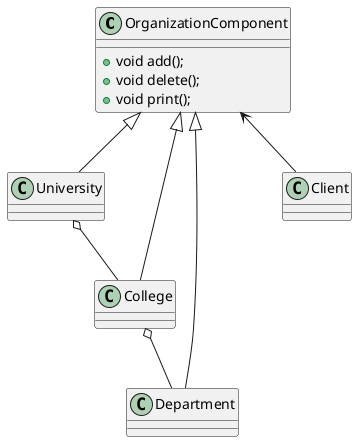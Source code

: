 @startuml


class OrganizationComponent
class University
class College
class Department
class Client


OrganizationComponent <|-- University
OrganizationComponent <|-- College
OrganizationComponent <|-- Department
OrganizationComponent <-- Client
University o-- College
College o-- Department

class OrganizationComponent{
 + void add();
 + void delete();
 + void print();
}
@enduml